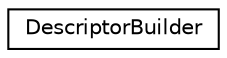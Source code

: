 digraph "Graphical Class Hierarchy"
{
 // LATEX_PDF_SIZE
  edge [fontname="Helvetica",fontsize="10",labelfontname="Helvetica",labelfontsize="10"];
  node [fontname="Helvetica",fontsize="10",shape=record];
  rankdir="LR";
  Node0 [label="DescriptorBuilder",height=0.2,width=0.4,color="black", fillcolor="white", style="filled",URL="$classDescriptorBuilder.html",tooltip="DescriptorBuilder uses PoolManager and DescriptorLayoutCache to manage and create descriptor sets."];
}
